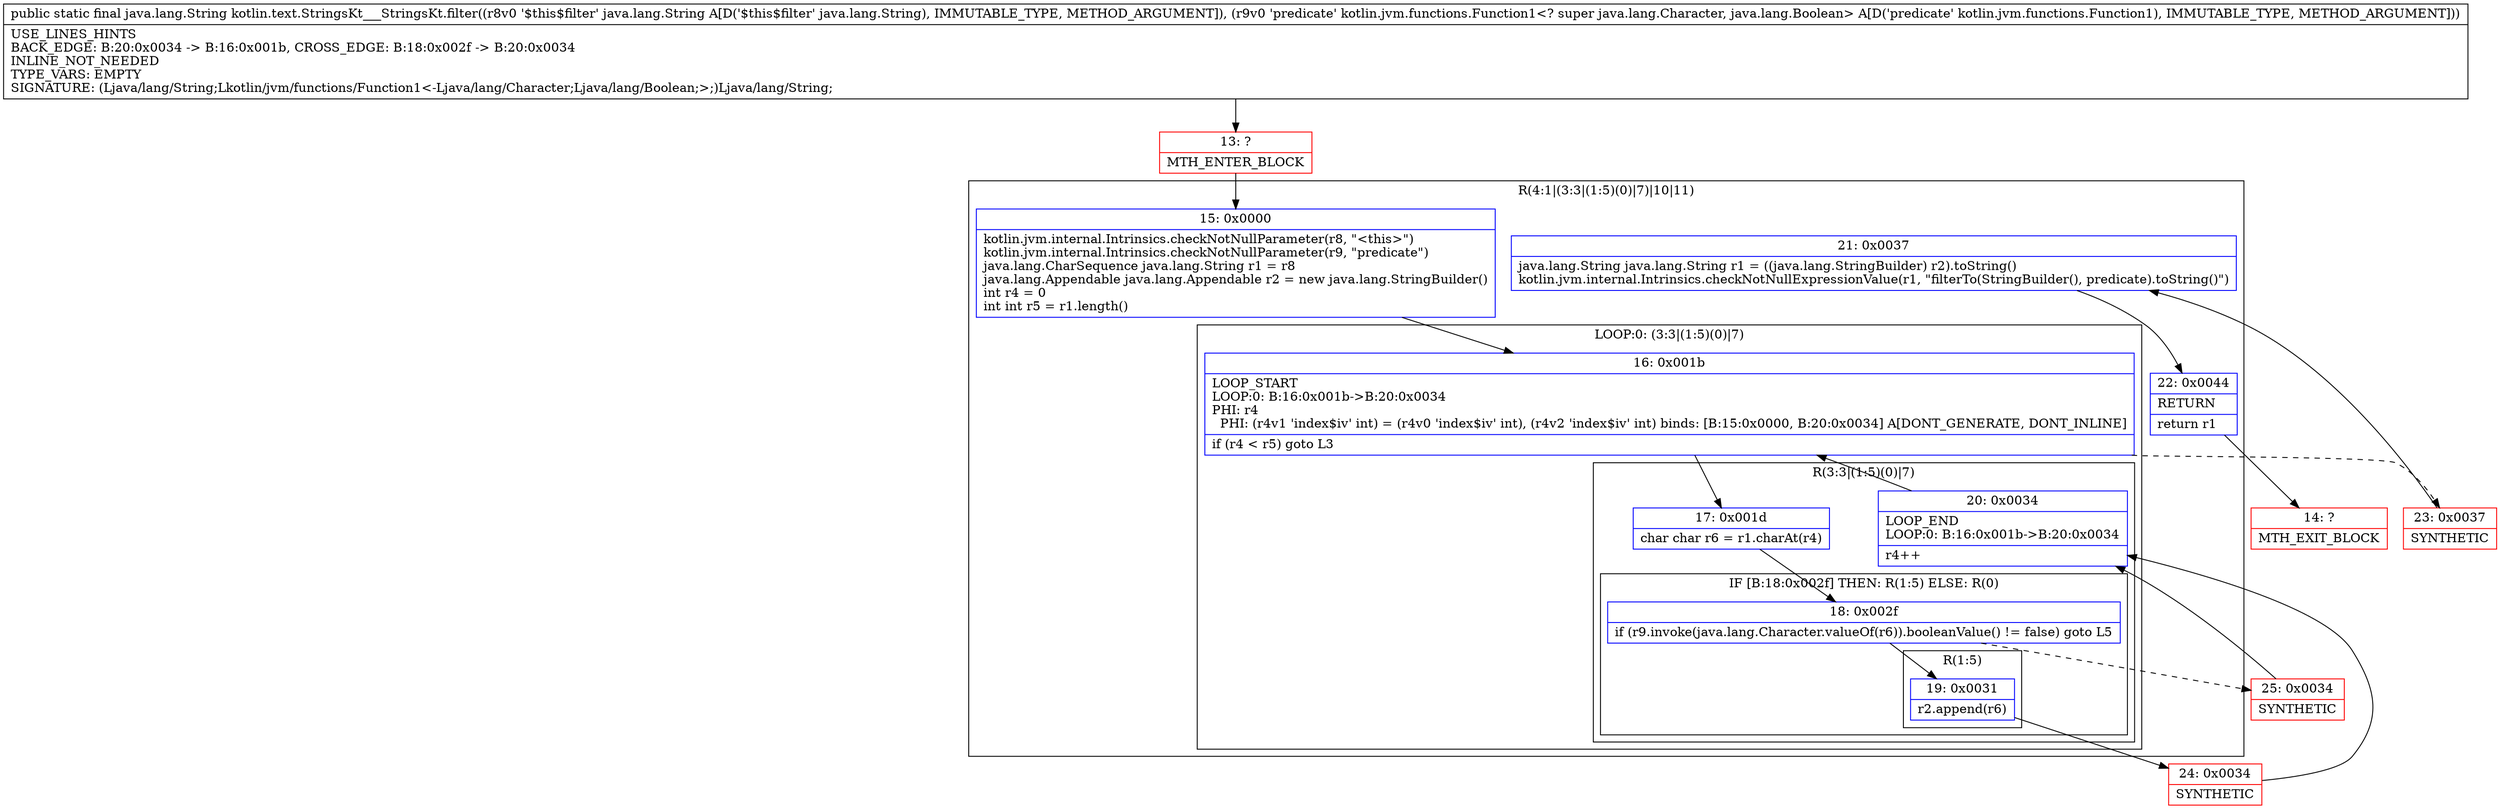 digraph "CFG forkotlin.text.StringsKt___StringsKt.filter(Ljava\/lang\/String;Lkotlin\/jvm\/functions\/Function1;)Ljava\/lang\/String;" {
subgraph cluster_Region_1198229210 {
label = "R(4:1|(3:3|(1:5)(0)|7)|10|11)";
node [shape=record,color=blue];
Node_15 [shape=record,label="{15\:\ 0x0000|kotlin.jvm.internal.Intrinsics.checkNotNullParameter(r8, \"\<this\>\")\lkotlin.jvm.internal.Intrinsics.checkNotNullParameter(r9, \"predicate\")\ljava.lang.CharSequence java.lang.String r1 = r8\ljava.lang.Appendable java.lang.Appendable r2 = new java.lang.StringBuilder()\lint r4 = 0\lint int r5 = r1.length()\l}"];
subgraph cluster_LoopRegion_996127795 {
label = "LOOP:0: (3:3|(1:5)(0)|7)";
node [shape=record,color=blue];
Node_16 [shape=record,label="{16\:\ 0x001b|LOOP_START\lLOOP:0: B:16:0x001b\-\>B:20:0x0034\lPHI: r4 \l  PHI: (r4v1 'index$iv' int) = (r4v0 'index$iv' int), (r4v2 'index$iv' int) binds: [B:15:0x0000, B:20:0x0034] A[DONT_GENERATE, DONT_INLINE]\l|if (r4 \< r5) goto L3\l}"];
subgraph cluster_Region_519183148 {
label = "R(3:3|(1:5)(0)|7)";
node [shape=record,color=blue];
Node_17 [shape=record,label="{17\:\ 0x001d|char char r6 = r1.charAt(r4)\l}"];
subgraph cluster_IfRegion_538556628 {
label = "IF [B:18:0x002f] THEN: R(1:5) ELSE: R(0)";
node [shape=record,color=blue];
Node_18 [shape=record,label="{18\:\ 0x002f|if (r9.invoke(java.lang.Character.valueOf(r6)).booleanValue() != false) goto L5\l}"];
subgraph cluster_Region_879807901 {
label = "R(1:5)";
node [shape=record,color=blue];
Node_19 [shape=record,label="{19\:\ 0x0031|r2.append(r6)\l}"];
}
subgraph cluster_Region_1046258424 {
label = "R(0)";
node [shape=record,color=blue];
}
}
Node_20 [shape=record,label="{20\:\ 0x0034|LOOP_END\lLOOP:0: B:16:0x001b\-\>B:20:0x0034\l|r4++\l}"];
}
}
Node_21 [shape=record,label="{21\:\ 0x0037|java.lang.String java.lang.String r1 = ((java.lang.StringBuilder) r2).toString()\lkotlin.jvm.internal.Intrinsics.checkNotNullExpressionValue(r1, \"filterTo(StringBuilder(), predicate).toString()\")\l}"];
Node_22 [shape=record,label="{22\:\ 0x0044|RETURN\l|return r1\l}"];
}
Node_13 [shape=record,color=red,label="{13\:\ ?|MTH_ENTER_BLOCK\l}"];
Node_24 [shape=record,color=red,label="{24\:\ 0x0034|SYNTHETIC\l}"];
Node_25 [shape=record,color=red,label="{25\:\ 0x0034|SYNTHETIC\l}"];
Node_23 [shape=record,color=red,label="{23\:\ 0x0037|SYNTHETIC\l}"];
Node_14 [shape=record,color=red,label="{14\:\ ?|MTH_EXIT_BLOCK\l}"];
MethodNode[shape=record,label="{public static final java.lang.String kotlin.text.StringsKt___StringsKt.filter((r8v0 '$this$filter' java.lang.String A[D('$this$filter' java.lang.String), IMMUTABLE_TYPE, METHOD_ARGUMENT]), (r9v0 'predicate' kotlin.jvm.functions.Function1\<? super java.lang.Character, java.lang.Boolean\> A[D('predicate' kotlin.jvm.functions.Function1), IMMUTABLE_TYPE, METHOD_ARGUMENT]))  | USE_LINES_HINTS\lBACK_EDGE: B:20:0x0034 \-\> B:16:0x001b, CROSS_EDGE: B:18:0x002f \-\> B:20:0x0034\lINLINE_NOT_NEEDED\lTYPE_VARS: EMPTY\lSIGNATURE: (Ljava\/lang\/String;Lkotlin\/jvm\/functions\/Function1\<\-Ljava\/lang\/Character;Ljava\/lang\/Boolean;\>;)Ljava\/lang\/String;\l}"];
MethodNode -> Node_13;Node_15 -> Node_16;
Node_16 -> Node_17;
Node_16 -> Node_23[style=dashed];
Node_17 -> Node_18;
Node_18 -> Node_19;
Node_18 -> Node_25[style=dashed];
Node_19 -> Node_24;
Node_20 -> Node_16;
Node_21 -> Node_22;
Node_22 -> Node_14;
Node_13 -> Node_15;
Node_24 -> Node_20;
Node_25 -> Node_20;
Node_23 -> Node_21;
}

